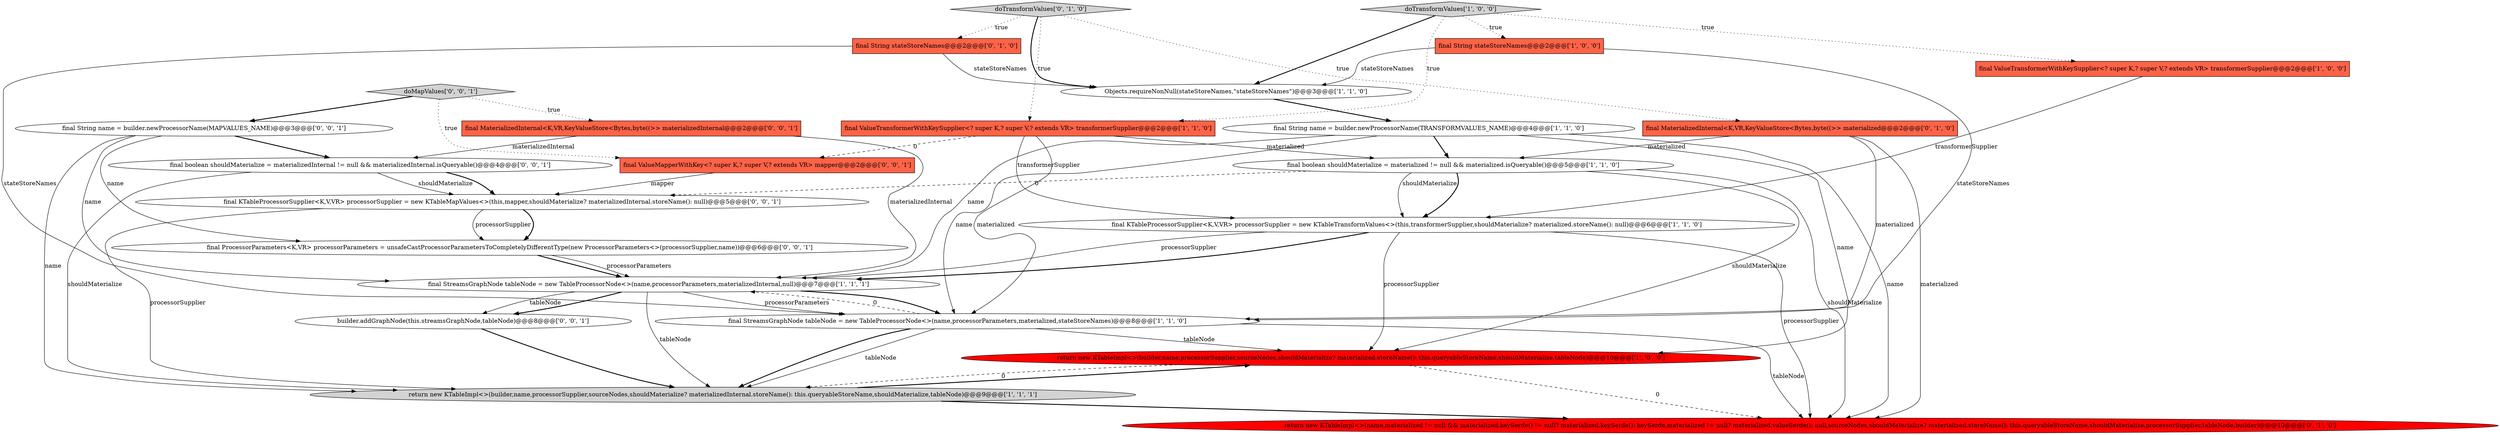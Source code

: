 digraph {
7 [style = filled, label = "final KTableProcessorSupplier<K,V,VR> processorSupplier = new KTableTransformValues<>(this,transformerSupplier,shouldMaterialize? materialized.storeName(): null)@@@6@@@['1', '1', '0']", fillcolor = white, shape = ellipse image = "AAA0AAABBB1BBB"];
11 [style = filled, label = "final String name = builder.newProcessorName(TRANSFORMVALUES_NAME)@@@4@@@['1', '1', '0']", fillcolor = white, shape = ellipse image = "AAA0AAABBB1BBB"];
14 [style = filled, label = "return new KTableImpl<>(name,materialized != null && materialized.keySerde() != null? materialized.keySerde(): keySerde,materialized != null? materialized.valueSerde(): null,sourceNodes,shouldMaterialize? materialized.storeName(): this.queryableStoreName,shouldMaterialize,processorSupplier,tableNode,builder)@@@10@@@['0', '1', '0']", fillcolor = red, shape = ellipse image = "AAA1AAABBB2BBB"];
2 [style = filled, label = "Objects.requireNonNull(stateStoreNames,\"stateStoreNames\")@@@3@@@['1', '1', '0']", fillcolor = white, shape = ellipse image = "AAA0AAABBB1BBB"];
19 [style = filled, label = "final ValueMapperWithKey<? super K,? super V,? extends VR> mapper@@@2@@@['0', '0', '1']", fillcolor = tomato, shape = box image = "AAA0AAABBB3BBB"];
18 [style = filled, label = "final String name = builder.newProcessorName(MAPVALUES_NAME)@@@3@@@['0', '0', '1']", fillcolor = white, shape = ellipse image = "AAA0AAABBB3BBB"];
9 [style = filled, label = "final ValueTransformerWithKeySupplier<? super K,? super V,? extends VR> transformerSupplier@@@2@@@['1', '1', '0']", fillcolor = tomato, shape = box image = "AAA0AAABBB1BBB"];
23 [style = filled, label = "final ProcessorParameters<K,VR> processorParameters = unsafeCastProcessorParametersToCompletelyDifferentType(new ProcessorParameters<>(processorSupplier,name))@@@6@@@['0', '0', '1']", fillcolor = white, shape = ellipse image = "AAA0AAABBB3BBB"];
8 [style = filled, label = "final StreamsGraphNode tableNode = new TableProcessorNode<>(name,processorParameters,materialized,stateStoreNames)@@@8@@@['1', '1', '0']", fillcolor = white, shape = ellipse image = "AAA0AAABBB1BBB"];
5 [style = filled, label = "return new KTableImpl<>(builder,name,processorSupplier,sourceNodes,shouldMaterialize? materialized.storeName(): this.queryableStoreName,shouldMaterialize,tableNode)@@@10@@@['1', '0', '0']", fillcolor = red, shape = ellipse image = "AAA1AAABBB1BBB"];
10 [style = filled, label = "return new KTableImpl<>(builder,name,processorSupplier,sourceNodes,shouldMaterialize? materializedInternal.storeName(): this.queryableStoreName,shouldMaterialize,tableNode)@@@9@@@['1', '1', '1']", fillcolor = lightgray, shape = ellipse image = "AAA0AAABBB1BBB"];
3 [style = filled, label = "final boolean shouldMaterialize = materialized != null && materialized.isQueryable()@@@5@@@['1', '1', '0']", fillcolor = white, shape = ellipse image = "AAA0AAABBB1BBB"];
20 [style = filled, label = "doMapValues['0', '0', '1']", fillcolor = lightgray, shape = diamond image = "AAA0AAABBB3BBB"];
13 [style = filled, label = "final String stateStoreNames@@@2@@@['0', '1', '0']", fillcolor = tomato, shape = box image = "AAA0AAABBB2BBB"];
1 [style = filled, label = "doTransformValues['1', '0', '0']", fillcolor = lightgray, shape = diamond image = "AAA0AAABBB1BBB"];
4 [style = filled, label = "final StreamsGraphNode tableNode = new TableProcessorNode<>(name,processorParameters,materializedInternal,null)@@@7@@@['1', '1', '1']", fillcolor = white, shape = ellipse image = "AAA0AAABBB1BBB"];
12 [style = filled, label = "final MaterializedInternal<K,VR,KeyValueStore<Bytes,byte((>> materialized@@@2@@@['0', '1', '0']", fillcolor = tomato, shape = box image = "AAA0AAABBB2BBB"];
21 [style = filled, label = "final boolean shouldMaterialize = materializedInternal != null && materializedInternal.isQueryable()@@@4@@@['0', '0', '1']", fillcolor = white, shape = ellipse image = "AAA0AAABBB3BBB"];
16 [style = filled, label = "builder.addGraphNode(this.streamsGraphNode,tableNode)@@@8@@@['0', '0', '1']", fillcolor = white, shape = ellipse image = "AAA0AAABBB3BBB"];
6 [style = filled, label = "final String stateStoreNames@@@2@@@['1', '0', '0']", fillcolor = tomato, shape = box image = "AAA0AAABBB1BBB"];
17 [style = filled, label = "final MaterializedInternal<K,VR,KeyValueStore<Bytes,byte((>> materializedInternal@@@2@@@['0', '0', '1']", fillcolor = tomato, shape = box image = "AAA0AAABBB3BBB"];
22 [style = filled, label = "final KTableProcessorSupplier<K,V,VR> processorSupplier = new KTableMapValues<>(this,mapper,shouldMaterialize? materializedInternal.storeName(): null)@@@5@@@['0', '0', '1']", fillcolor = white, shape = ellipse image = "AAA0AAABBB3BBB"];
0 [style = filled, label = "final ValueTransformerWithKeySupplier<? super K,? super V,? extends VR> transformerSupplier@@@2@@@['1', '0', '0']", fillcolor = tomato, shape = box image = "AAA0AAABBB1BBB"];
15 [style = filled, label = "doTransformValues['0', '1', '0']", fillcolor = lightgray, shape = diamond image = "AAA0AAABBB2BBB"];
11->4 [style = solid, label="name"];
8->10 [style = bold, label=""];
15->2 [style = bold, label=""];
5->14 [style = dashed, label="0"];
7->14 [style = solid, label="processorSupplier"];
18->10 [style = solid, label="name"];
7->4 [style = solid, label="processorSupplier"];
10->14 [style = bold, label=""];
16->10 [style = bold, label=""];
9->3 [style = solid, label="materialized"];
20->17 [style = dotted, label="true"];
18->4 [style = solid, label="name"];
3->7 [style = solid, label="shouldMaterialize"];
8->5 [style = solid, label="tableNode"];
22->23 [style = solid, label="processorSupplier"];
23->4 [style = bold, label=""];
13->2 [style = solid, label="stateStoreNames"];
0->7 [style = solid, label="transformerSupplier"];
17->21 [style = solid, label="materializedInternal"];
21->22 [style = solid, label="shouldMaterialize"];
3->22 [style = dashed, label="0"];
7->4 [style = bold, label=""];
11->14 [style = solid, label="name"];
23->4 [style = solid, label="processorParameters"];
8->14 [style = solid, label="tableNode"];
9->7 [style = solid, label="transformerSupplier"];
19->22 [style = solid, label="mapper"];
22->10 [style = solid, label="processorSupplier"];
22->23 [style = bold, label=""];
15->9 [style = dotted, label="true"];
13->8 [style = solid, label="stateStoreNames"];
15->13 [style = dotted, label="true"];
21->10 [style = solid, label="shouldMaterialize"];
9->19 [style = dashed, label="0"];
20->18 [style = bold, label=""];
4->16 [style = solid, label="tableNode"];
11->5 [style = solid, label="name"];
6->2 [style = solid, label="stateStoreNames"];
18->23 [style = solid, label="name"];
10->5 [style = bold, label=""];
3->14 [style = solid, label="shouldMaterialize"];
5->10 [style = dashed, label="0"];
3->7 [style = bold, label=""];
11->3 [style = bold, label=""];
21->22 [style = bold, label=""];
12->14 [style = solid, label="materialized"];
6->8 [style = solid, label="stateStoreNames"];
1->9 [style = dotted, label="true"];
9->8 [style = solid, label="materialized"];
15->12 [style = dotted, label="true"];
4->8 [style = bold, label=""];
1->6 [style = dotted, label="true"];
8->10 [style = solid, label="tableNode"];
7->5 [style = solid, label="processorSupplier"];
1->2 [style = bold, label=""];
20->19 [style = dotted, label="true"];
1->0 [style = dotted, label="true"];
4->10 [style = solid, label="tableNode"];
18->21 [style = bold, label=""];
8->4 [style = dashed, label="0"];
3->5 [style = solid, label="shouldMaterialize"];
11->8 [style = solid, label="name"];
12->3 [style = solid, label="materialized"];
2->11 [style = bold, label=""];
4->8 [style = solid, label="processorParameters"];
17->4 [style = solid, label="materializedInternal"];
4->16 [style = bold, label=""];
12->8 [style = solid, label="materialized"];
}
